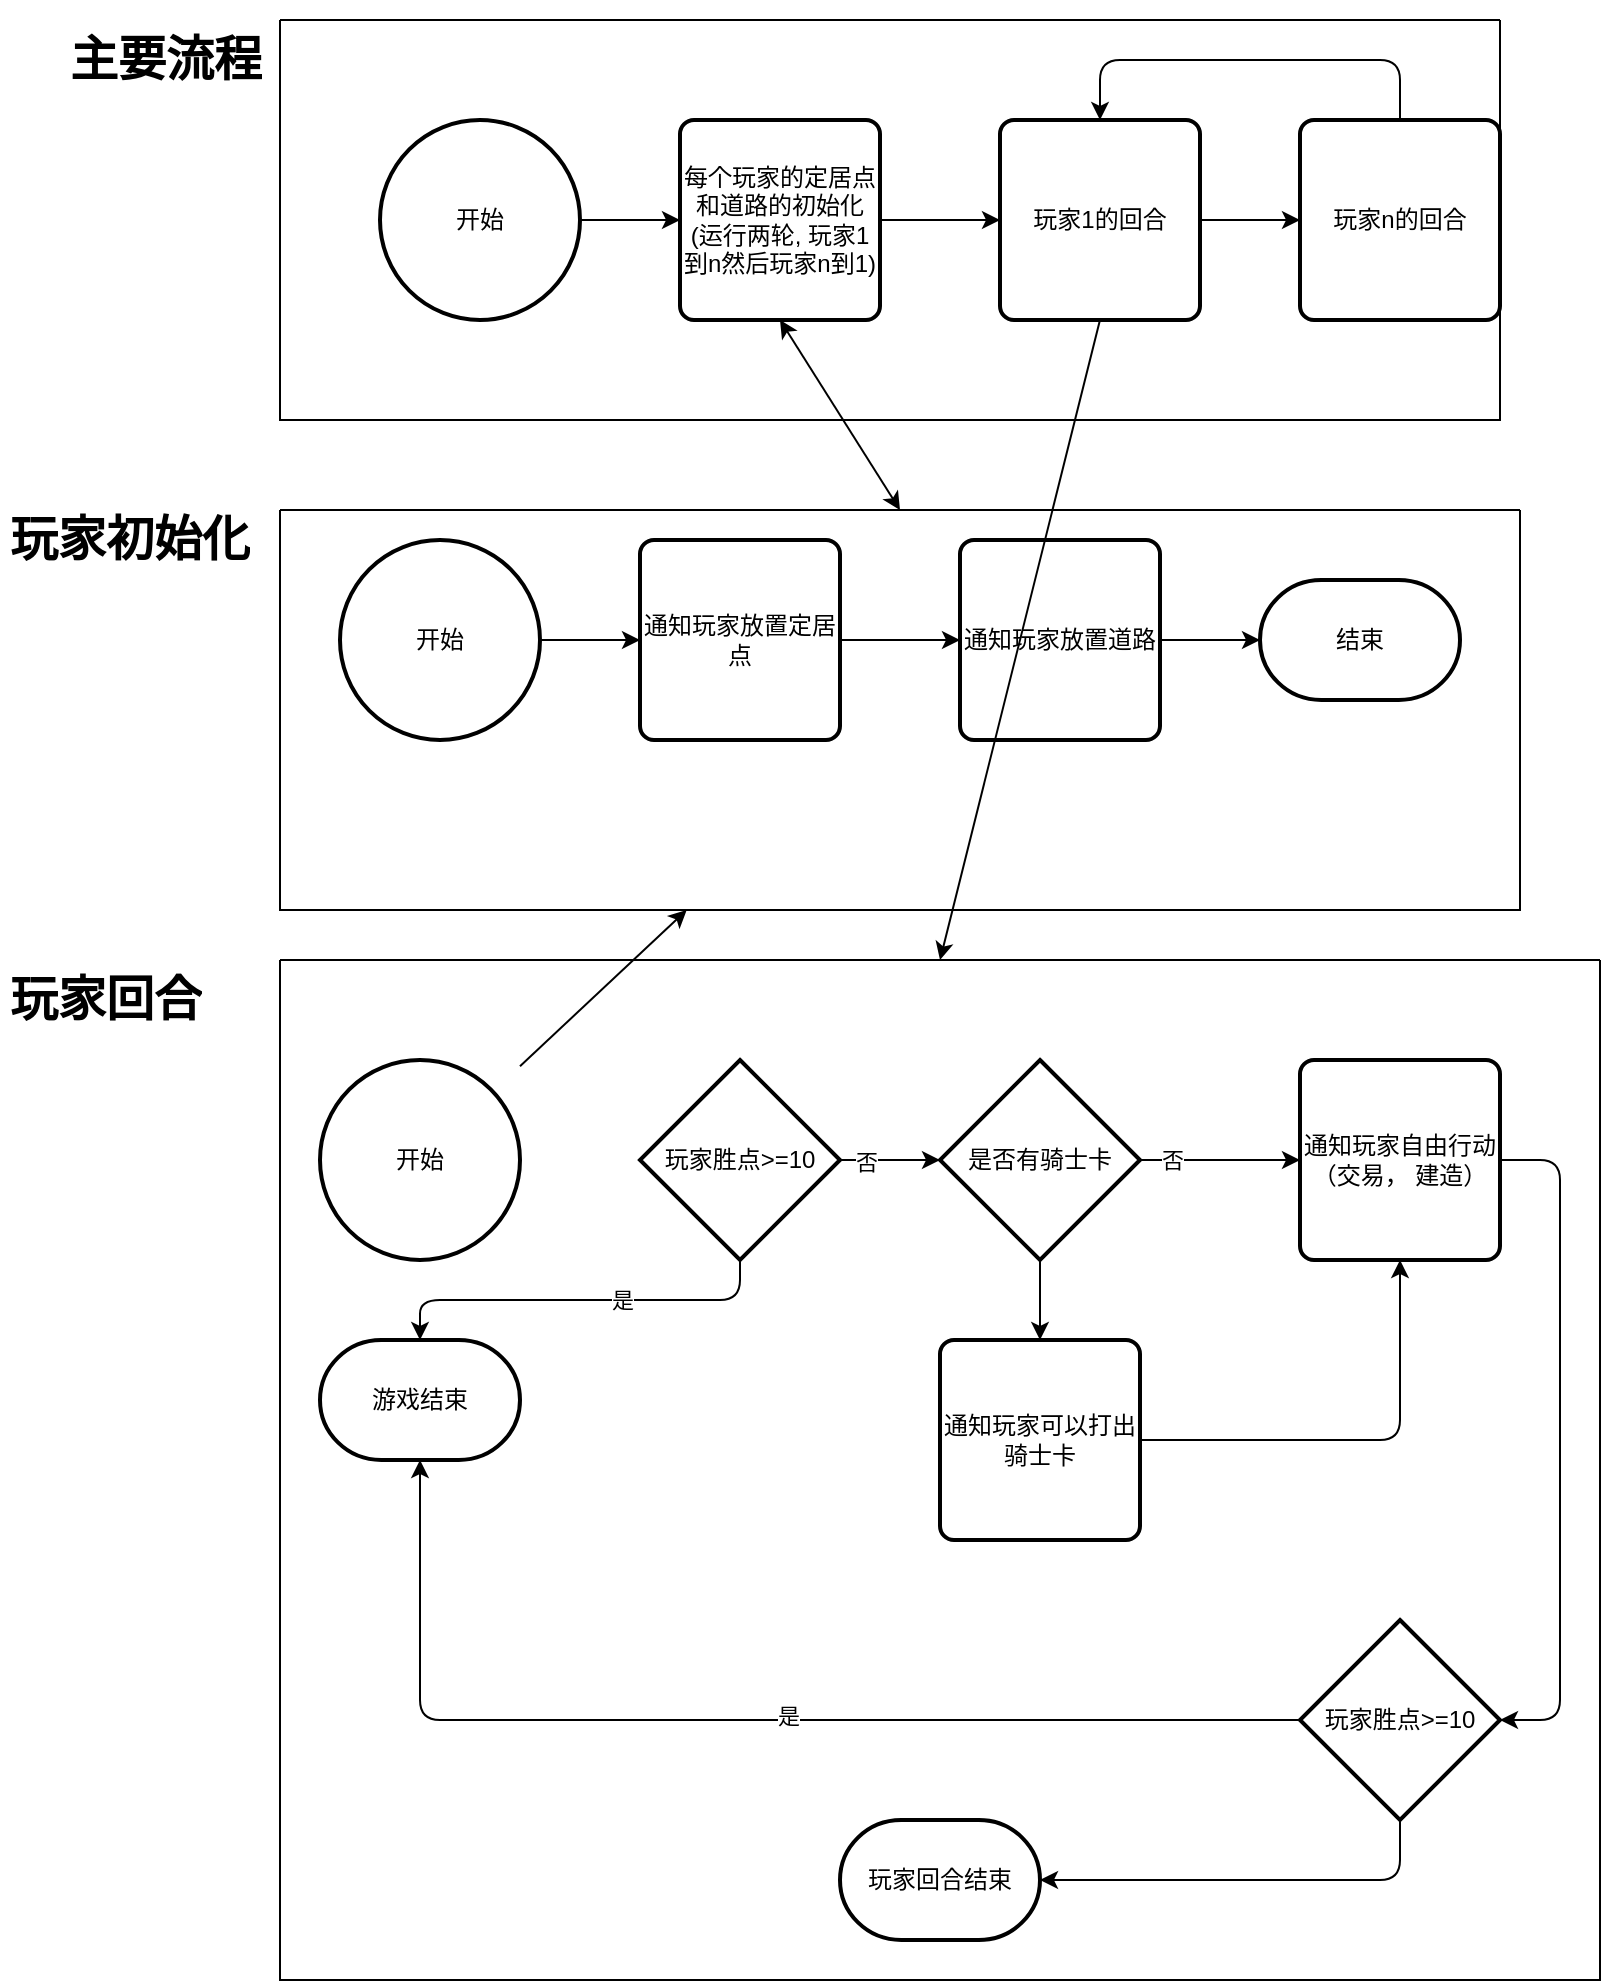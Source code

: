 <mxfile>
    <diagram id="j197bDDQUlHH8MY3ejUf" name="服务端流程">
        <mxGraphModel dx="704" dy="328" grid="1" gridSize="10" guides="1" tooltips="1" connect="1" arrows="1" fold="1" page="1" pageScale="1" pageWidth="827" pageHeight="1169" math="0" shadow="0">
            <root>
                <mxCell id="0"/>
                <mxCell id="1" parent="0"/>
                <mxCell id="27" value="&lt;h1&gt;主要流程&lt;/h1&gt;" style="text;html=1;strokeColor=none;fillColor=none;spacing=5;spacingTop=-20;whiteSpace=wrap;overflow=hidden;rounded=0;" parent="1" vertex="1">
                    <mxGeometry x="50" y="140" width="105" height="40" as="geometry"/>
                </mxCell>
                <mxCell id="28" value="" style="swimlane;startSize=0;" parent="1" vertex="1">
                    <mxGeometry x="160" y="140" width="610" height="200" as="geometry">
                        <mxRectangle x="160" y="140" width="50" height="40" as="alternateBounds"/>
                    </mxGeometry>
                </mxCell>
                <mxCell id="41" style="edgeStyle=none;html=1;exitX=1;exitY=0.5;exitDx=0;exitDy=0;" parent="28" source="33" target="40" edge="1">
                    <mxGeometry relative="1" as="geometry"/>
                </mxCell>
                <mxCell id="33" value="每个玩家的定居点和道路的初始化&lt;br&gt;(运行两轮, 玩家1到n然后玩家n到1)" style="rounded=1;whiteSpace=wrap;html=1;absoluteArcSize=1;arcSize=14;strokeWidth=2;" parent="28" vertex="1">
                    <mxGeometry x="200" y="50" width="100" height="100" as="geometry"/>
                </mxCell>
                <mxCell id="43" style="edgeStyle=none;html=1;exitX=0.5;exitY=0;exitDx=0;exitDy=0;entryX=0.5;entryY=0;entryDx=0;entryDy=0;" parent="28" source="35" target="40" edge="1">
                    <mxGeometry relative="1" as="geometry">
                        <Array as="points">
                            <mxPoint x="560" y="20"/>
                            <mxPoint x="410" y="20"/>
                        </Array>
                    </mxGeometry>
                </mxCell>
                <mxCell id="35" value="玩家n的回合" style="rounded=1;whiteSpace=wrap;html=1;absoluteArcSize=1;arcSize=14;strokeWidth=2;" parent="28" vertex="1">
                    <mxGeometry x="510" y="50" width="100" height="100" as="geometry"/>
                </mxCell>
                <mxCell id="39" style="edgeStyle=none;html=1;exitX=1;exitY=0.5;exitDx=0;exitDy=0;exitPerimeter=0;" parent="28" source="38" target="33" edge="1">
                    <mxGeometry relative="1" as="geometry"/>
                </mxCell>
                <mxCell id="38" value="开始" style="strokeWidth=2;html=1;shape=mxgraph.flowchart.start_2;whiteSpace=wrap;" parent="28" vertex="1">
                    <mxGeometry x="50" y="50" width="100" height="100" as="geometry"/>
                </mxCell>
                <mxCell id="42" style="edgeStyle=none;html=1;exitX=1;exitY=0.5;exitDx=0;exitDy=0;entryX=0;entryY=0.5;entryDx=0;entryDy=0;" parent="28" source="40" target="35" edge="1">
                    <mxGeometry relative="1" as="geometry"/>
                </mxCell>
                <mxCell id="40" value="玩家1的回合" style="rounded=1;whiteSpace=wrap;html=1;absoluteArcSize=1;arcSize=14;strokeWidth=2;" parent="28" vertex="1">
                    <mxGeometry x="360" y="50" width="100" height="100" as="geometry"/>
                </mxCell>
                <mxCell id="44" value="&lt;h1&gt;玩家初始化&lt;/h1&gt;" style="text;html=1;strokeColor=none;fillColor=none;spacing=5;spacingTop=-20;whiteSpace=wrap;overflow=hidden;rounded=0;" parent="1" vertex="1">
                    <mxGeometry x="20" y="380" width="135" height="40" as="geometry"/>
                </mxCell>
                <mxCell id="45" value="" style="swimlane;startSize=0;" parent="1" vertex="1">
                    <mxGeometry x="160" y="385" width="620" height="200" as="geometry">
                        <mxRectangle x="160" y="385" width="50" height="40" as="alternateBounds"/>
                    </mxGeometry>
                </mxCell>
                <mxCell id="52" style="edgeStyle=none;html=1;exitX=1;exitY=0.5;exitDx=0;exitDy=0;exitPerimeter=0;entryX=0;entryY=0.5;entryDx=0;entryDy=0;" parent="45" source="50" target="51" edge="1">
                    <mxGeometry relative="1" as="geometry"/>
                </mxCell>
                <mxCell id="50" value="开始" style="strokeWidth=2;html=1;shape=mxgraph.flowchart.start_2;whiteSpace=wrap;" parent="45" vertex="1">
                    <mxGeometry x="30" y="15" width="100" height="100" as="geometry"/>
                </mxCell>
                <mxCell id="54" style="edgeStyle=none;html=1;exitX=1;exitY=0.5;exitDx=0;exitDy=0;" parent="45" source="51" target="53" edge="1">
                    <mxGeometry relative="1" as="geometry"/>
                </mxCell>
                <mxCell id="51" value="通知玩家放置定居点" style="rounded=1;whiteSpace=wrap;html=1;absoluteArcSize=1;arcSize=14;strokeWidth=2;" parent="45" vertex="1">
                    <mxGeometry x="180" y="15" width="100" height="100" as="geometry"/>
                </mxCell>
                <mxCell id="64" style="edgeStyle=none;html=1;exitX=1;exitY=0.5;exitDx=0;exitDy=0;entryX=0;entryY=0.5;entryDx=0;entryDy=0;entryPerimeter=0;" parent="45" source="53" target="63" edge="1">
                    <mxGeometry relative="1" as="geometry"/>
                </mxCell>
                <mxCell id="53" value="通知玩家放置道路" style="rounded=1;whiteSpace=wrap;html=1;absoluteArcSize=1;arcSize=14;strokeWidth=2;" parent="45" vertex="1">
                    <mxGeometry x="340" y="15" width="100" height="100" as="geometry"/>
                </mxCell>
                <mxCell id="63" value="结束" style="strokeWidth=2;html=1;shape=mxgraph.flowchart.terminator;whiteSpace=wrap;" parent="45" vertex="1">
                    <mxGeometry x="490" y="35" width="100" height="60" as="geometry"/>
                </mxCell>
                <mxCell id="48" value="" style="endArrow=classic;startArrow=classic;html=1;entryX=0.5;entryY=1;entryDx=0;entryDy=0;exitX=0.5;exitY=0;exitDx=0;exitDy=0;" parent="1" source="45" target="33" edge="1">
                    <mxGeometry width="50" height="50" relative="1" as="geometry">
                        <mxPoint x="380" y="370" as="sourcePoint"/>
                        <mxPoint x="430" y="320" as="targetPoint"/>
                    </mxGeometry>
                </mxCell>
                <mxCell id="55" value="&lt;h1&gt;玩家回合&lt;/h1&gt;" style="text;html=1;strokeColor=none;fillColor=none;spacing=5;spacingTop=-20;whiteSpace=wrap;overflow=hidden;rounded=0;" parent="1" vertex="1">
                    <mxGeometry x="20" y="610" width="135" height="40" as="geometry"/>
                </mxCell>
                <mxCell id="56" value="" style="swimlane;startSize=0;" parent="1" vertex="1">
                    <mxGeometry x="160" y="610" width="660" height="510" as="geometry">
                        <mxRectangle x="160" y="610" width="50" height="40" as="alternateBounds"/>
                    </mxGeometry>
                </mxCell>
                <mxCell id="57" value="开始" style="strokeWidth=2;html=1;shape=mxgraph.flowchart.start_2;whiteSpace=wrap;" parent="56" vertex="1">
                    <mxGeometry x="20" y="50" width="100" height="100" as="geometry"/>
                </mxCell>
                <mxCell id="62" style="edgeStyle=none;html=1;entryX=0.5;entryY=0;entryDx=0;entryDy=0;entryPerimeter=0;exitX=0.5;exitY=1;exitDx=0;exitDy=0;exitPerimeter=0;" parent="56" source="59" target="61" edge="1">
                    <mxGeometry relative="1" as="geometry">
                        <Array as="points">
                            <mxPoint x="230" y="170"/>
                            <mxPoint x="70" y="170"/>
                        </Array>
                    </mxGeometry>
                </mxCell>
                <mxCell id="69" value="是" style="edgeLabel;html=1;align=center;verticalAlign=middle;resizable=0;points=[];" parent="62" vertex="1" connectable="0">
                    <mxGeometry x="-0.208" relative="1" as="geometry">
                        <mxPoint as="offset"/>
                    </mxGeometry>
                </mxCell>
                <mxCell id="67" style="edgeStyle=none;html=1;exitX=1;exitY=0.5;exitDx=0;exitDy=0;exitPerimeter=0;entryX=0;entryY=0.5;entryDx=0;entryDy=0;entryPerimeter=0;" parent="56" source="59" target="66" edge="1">
                    <mxGeometry relative="1" as="geometry"/>
                </mxCell>
                <mxCell id="70" value="否" style="edgeLabel;html=1;align=center;verticalAlign=middle;resizable=0;points=[];" parent="67" vertex="1" connectable="0">
                    <mxGeometry x="-0.472" y="-1" relative="1" as="geometry">
                        <mxPoint as="offset"/>
                    </mxGeometry>
                </mxCell>
                <mxCell id="59" value="玩家胜点&amp;gt;=10" style="strokeWidth=2;html=1;shape=mxgraph.flowchart.decision;whiteSpace=wrap;" parent="56" vertex="1">
                    <mxGeometry x="180" y="50" width="100" height="100" as="geometry"/>
                </mxCell>
                <mxCell id="61" value="游戏结束" style="strokeWidth=2;html=1;shape=mxgraph.flowchart.terminator;whiteSpace=wrap;" parent="56" vertex="1">
                    <mxGeometry x="20" y="190" width="100" height="60" as="geometry"/>
                </mxCell>
                <mxCell id="74" style="edgeStyle=none;html=1;entryX=0;entryY=0.5;entryDx=0;entryDy=0;" parent="56" source="66" target="82" edge="1">
                    <mxGeometry relative="1" as="geometry">
                        <mxPoint x="490" y="100" as="targetPoint"/>
                    </mxGeometry>
                </mxCell>
                <mxCell id="76" value="否" style="edgeLabel;html=1;align=center;verticalAlign=middle;resizable=0;points=[];" parent="74" vertex="1" connectable="0">
                    <mxGeometry x="-0.61" relative="1" as="geometry">
                        <mxPoint as="offset"/>
                    </mxGeometry>
                </mxCell>
                <mxCell id="78" style="edgeStyle=none;html=1;entryX=0.5;entryY=0;entryDx=0;entryDy=0;" parent="56" source="66" target="77" edge="1">
                    <mxGeometry relative="1" as="geometry"/>
                </mxCell>
                <mxCell id="66" value="是否有骑士卡" style="strokeWidth=2;html=1;shape=mxgraph.flowchart.decision;whiteSpace=wrap;" parent="56" vertex="1">
                    <mxGeometry x="330" y="50" width="100" height="100" as="geometry"/>
                </mxCell>
                <mxCell id="79" style="edgeStyle=none;html=1;entryX=0.5;entryY=1;entryDx=0;entryDy=0;" parent="56" source="77" target="82" edge="1">
                    <mxGeometry relative="1" as="geometry">
                        <mxPoint x="510" y="100" as="targetPoint"/>
                        <Array as="points">
                            <mxPoint x="560" y="240"/>
                        </Array>
                    </mxGeometry>
                </mxCell>
                <mxCell id="77" value="通知玩家可以打出骑士卡" style="rounded=1;whiteSpace=wrap;html=1;absoluteArcSize=1;arcSize=14;strokeWidth=2;" parent="56" vertex="1">
                    <mxGeometry x="330" y="190" width="100" height="100" as="geometry"/>
                </mxCell>
                <mxCell id="85" style="edgeStyle=none;html=1;exitX=1;exitY=0.5;exitDx=0;exitDy=0;entryX=1;entryY=0.5;entryDx=0;entryDy=0;entryPerimeter=0;" parent="56" source="82" target="84" edge="1">
                    <mxGeometry relative="1" as="geometry">
                        <Array as="points">
                            <mxPoint x="640" y="100"/>
                            <mxPoint x="640" y="240"/>
                            <mxPoint x="640" y="380"/>
                        </Array>
                    </mxGeometry>
                </mxCell>
                <mxCell id="82" value="通知玩家自由行动&lt;br&gt;（交易， 建造）" style="rounded=1;whiteSpace=wrap;html=1;absoluteArcSize=1;arcSize=14;strokeWidth=2;" parent="56" vertex="1">
                    <mxGeometry x="510" y="50" width="100" height="100" as="geometry"/>
                </mxCell>
                <mxCell id="86" style="edgeStyle=none;html=1;exitX=0;exitY=0.5;exitDx=0;exitDy=0;exitPerimeter=0;entryX=0.5;entryY=1;entryDx=0;entryDy=0;entryPerimeter=0;" parent="56" source="84" target="61" edge="1">
                    <mxGeometry relative="1" as="geometry">
                        <Array as="points">
                            <mxPoint x="70" y="380"/>
                        </Array>
                    </mxGeometry>
                </mxCell>
                <mxCell id="87" value="是" style="edgeLabel;html=1;align=center;verticalAlign=middle;resizable=0;points=[];" parent="86" vertex="1" connectable="0">
                    <mxGeometry x="-0.106" y="-2" relative="1" as="geometry">
                        <mxPoint x="-1" as="offset"/>
                    </mxGeometry>
                </mxCell>
                <mxCell id="89" style="edgeStyle=none;html=1;entryX=1;entryY=0.5;entryDx=0;entryDy=0;entryPerimeter=0;" parent="56" source="84" target="88" edge="1">
                    <mxGeometry relative="1" as="geometry">
                        <Array as="points">
                            <mxPoint x="560" y="460"/>
                        </Array>
                    </mxGeometry>
                </mxCell>
                <mxCell id="84" value="玩家胜点&amp;gt;=10" style="strokeWidth=2;html=1;shape=mxgraph.flowchart.decision;whiteSpace=wrap;" parent="56" vertex="1">
                    <mxGeometry x="510" y="330" width="100" height="100" as="geometry"/>
                </mxCell>
                <mxCell id="88" value="玩家回合结束" style="strokeWidth=2;html=1;shape=mxgraph.flowchart.terminator;whiteSpace=wrap;" parent="56" vertex="1">
                    <mxGeometry x="280" y="430" width="100" height="60" as="geometry"/>
                </mxCell>
                <mxCell id="65" style="edgeStyle=none;html=1;exitX=0.5;exitY=1;exitDx=0;exitDy=0;entryX=0.5;entryY=0;entryDx=0;entryDy=0;" parent="1" source="40" target="56" edge="1">
                    <mxGeometry relative="1" as="geometry"/>
                </mxCell>
                <mxCell id="60" style="edgeStyle=none;html=1;" parent="1" source="57" target="45" edge="1">
                    <mxGeometry relative="1" as="geometry"/>
                </mxCell>
            </root>
        </mxGraphModel>
    </diagram>
    <diagram id="2wfHwG8VKm7meQdzHb-h" name="服务端状态机">
        <mxGraphModel dx="704" dy="328" grid="1" gridSize="10" guides="1" tooltips="1" connect="1" arrows="1" fold="1" page="1" pageScale="1" pageWidth="827" pageHeight="1169" math="0" shadow="0">
            <root>
                <mxCell id="7Dl9o-xgZ-vxcTdd5YCx-0"/>
                <mxCell id="7Dl9o-xgZ-vxcTdd5YCx-1" parent="7Dl9o-xgZ-vxcTdd5YCx-0"/>
                <mxCell id="wpeNkzk40neIxbd5Myv8-13" style="edgeStyle=none;html=1;entryX=0.5;entryY=0;entryDx=0;entryDy=0;fontFamily=Helvetica;fontSize=12;fontColor=default;exitX=0.5;exitY=1;exitDx=0;exitDy=0;" parent="7Dl9o-xgZ-vxcTdd5YCx-1" source="tfVXoMXpDQg7NK5IXGp2-5" target="wpeNkzk40neIxbd5Myv8-8" edge="1">
                    <mxGeometry relative="1" as="geometry">
                        <mxPoint x="150" y="210" as="sourcePoint"/>
                    </mxGeometry>
                </mxCell>
                <mxCell id="wpeNkzk40neIxbd5Myv8-10" style="edgeStyle=none;html=1;exitX=1;exitY=0.5;exitDx=0;exitDy=0;fontFamily=Helvetica;fontSize=12;fontColor=default;" parent="7Dl9o-xgZ-vxcTdd5YCx-1" source="wpeNkzk40neIxbd5Myv8-8" edge="1">
                    <mxGeometry relative="1" as="geometry">
                        <mxPoint x="360" y="305" as="targetPoint"/>
                    </mxGeometry>
                </mxCell>
                <mxCell id="tfVXoMXpDQg7NK5IXGp2-0" value="所有玩家就绪" style="edgeLabel;html=1;align=center;verticalAlign=middle;resizable=0;points=[];fontSize=12;fontFamily=Helvetica;fontColor=default;" parent="wpeNkzk40neIxbd5Myv8-10" vertex="1" connectable="0">
                    <mxGeometry x="-0.376" y="-1" relative="1" as="geometry">
                        <mxPoint x="16" y="-1" as="offset"/>
                    </mxGeometry>
                </mxCell>
                <mxCell id="wpeNkzk40neIxbd5Myv8-8" value="初始状态" style="html=1;align=center;verticalAlign=top;rounded=1;absoluteArcSize=1;arcSize=10;dashed=0;fontFamily=Helvetica;fontSize=12;" parent="7Dl9o-xgZ-vxcTdd5YCx-1" vertex="1">
                    <mxGeometry x="80" y="285" width="140" height="40" as="geometry"/>
                </mxCell>
                <mxCell id="tfVXoMXpDQg7NK5IXGp2-16" value="" style="edgeStyle=none;html=1;fontFamily=Helvetica;fontSize=12;fontColor=default;entryX=0.5;entryY=0;entryDx=0;entryDy=0;exitX=0.5;exitY=1;exitDx=0;exitDy=0;" parent="7Dl9o-xgZ-vxcTdd5YCx-1" source="wpeNkzk40neIxbd5Myv8-12" target="tfVXoMXpDQg7NK5IXGp2-15" edge="1">
                    <mxGeometry relative="1" as="geometry"/>
                </mxCell>
                <mxCell id="tfVXoMXpDQg7NK5IXGp2-18" value="所有玩家放置完成" style="edgeLabel;html=1;align=center;verticalAlign=middle;resizable=0;points=[];fontSize=12;fontFamily=Helvetica;fontColor=default;" parent="tfVXoMXpDQg7NK5IXGp2-16" vertex="1" connectable="0">
                    <mxGeometry x="-0.423" relative="1" as="geometry">
                        <mxPoint x="-14" y="8" as="offset"/>
                    </mxGeometry>
                </mxCell>
                <mxCell id="wpeNkzk40neIxbd5Myv8-12" value="设置初始位置" style="shape=umlState;rounded=1;verticalAlign=top;spacingTop=5;umlStateSymbol=collapseState;absoluteArcSize=1;arcSize=10;fontFamily=Helvetica;fontSize=12;" parent="7Dl9o-xgZ-vxcTdd5YCx-1" vertex="1">
                    <mxGeometry x="360" y="275" width="330" height="255" as="geometry"/>
                </mxCell>
                <mxCell id="tfVXoMXpDQg7NK5IXGp2-3" style="edgeStyle=none;html=1;fontFamily=Helvetica;fontSize=12;fontColor=default;" parent="7Dl9o-xgZ-vxcTdd5YCx-1" source="tfVXoMXpDQg7NK5IXGp2-1" target="tfVXoMXpDQg7NK5IXGp2-2" edge="1">
                    <mxGeometry relative="1" as="geometry"/>
                </mxCell>
                <mxCell id="tfVXoMXpDQg7NK5IXGp2-1" value="玩家1放置" style="html=1;align=center;verticalAlign=top;rounded=1;absoluteArcSize=1;arcSize=10;dashed=0;fontFamily=Helvetica;fontSize=12;" parent="7Dl9o-xgZ-vxcTdd5YCx-1" vertex="1">
                    <mxGeometry x="370" y="340" width="140" height="40" as="geometry"/>
                </mxCell>
                <mxCell id="tfVXoMXpDQg7NK5IXGp2-7" value="" style="edgeStyle=none;html=1;fontFamily=Helvetica;fontSize=12;fontColor=default;" parent="7Dl9o-xgZ-vxcTdd5YCx-1" source="tfVXoMXpDQg7NK5IXGp2-2" target="tfVXoMXpDQg7NK5IXGp2-6" edge="1">
                    <mxGeometry relative="1" as="geometry"/>
                </mxCell>
                <mxCell id="tfVXoMXpDQg7NK5IXGp2-14" value="玩家放置完毕" style="edgeLabel;html=1;align=center;verticalAlign=middle;resizable=0;points=[];fontSize=12;fontFamily=Helvetica;fontColor=default;" parent="tfVXoMXpDQg7NK5IXGp2-7" vertex="1" connectable="0">
                    <mxGeometry x="-0.509" y="2" relative="1" as="geometry">
                        <mxPoint y="1" as="offset"/>
                    </mxGeometry>
                </mxCell>
                <mxCell id="tfVXoMXpDQg7NK5IXGp2-2" value="玩家n放置" style="html=1;align=center;verticalAlign=top;rounded=1;absoluteArcSize=1;arcSize=10;dashed=0;fontFamily=Helvetica;fontSize=12;" parent="7Dl9o-xgZ-vxcTdd5YCx-1" vertex="1">
                    <mxGeometry x="540" y="340" width="140" height="40" as="geometry"/>
                </mxCell>
                <mxCell id="tfVXoMXpDQg7NK5IXGp2-5" value="" style="ellipse;fontFamily=Helvetica;fontSize=12;" parent="7Dl9o-xgZ-vxcTdd5YCx-1" vertex="1">
                    <mxGeometry x="135" y="195" width="30" height="30" as="geometry"/>
                </mxCell>
                <mxCell id="tfVXoMXpDQg7NK5IXGp2-9" value="" style="edgeStyle=none;html=1;fontFamily=Helvetica;fontSize=12;fontColor=default;" parent="7Dl9o-xgZ-vxcTdd5YCx-1" source="tfVXoMXpDQg7NK5IXGp2-6" target="tfVXoMXpDQg7NK5IXGp2-8" edge="1">
                    <mxGeometry relative="1" as="geometry"/>
                </mxCell>
                <mxCell id="tfVXoMXpDQg7NK5IXGp2-6" value="玩家n放置" style="html=1;align=center;verticalAlign=top;rounded=1;absoluteArcSize=1;arcSize=10;dashed=0;fontFamily=Helvetica;fontSize=12;" parent="7Dl9o-xgZ-vxcTdd5YCx-1" vertex="1">
                    <mxGeometry x="540" y="430" width="140" height="40" as="geometry"/>
                </mxCell>
                <mxCell id="tfVXoMXpDQg7NK5IXGp2-8" value="玩家1放置" style="html=1;align=center;verticalAlign=top;rounded=1;absoluteArcSize=1;arcSize=10;dashed=0;fontFamily=Helvetica;fontSize=12;" parent="7Dl9o-xgZ-vxcTdd5YCx-1" vertex="1">
                    <mxGeometry x="370" y="430" width="140" height="40" as="geometry"/>
                </mxCell>
                <mxCell id="tfVXoMXpDQg7NK5IXGp2-11" value="" style="edgeStyle=none;html=1;fontFamily=Helvetica;fontSize=12;fontColor=default;" parent="7Dl9o-xgZ-vxcTdd5YCx-1" source="tfVXoMXpDQg7NK5IXGp2-10" edge="1">
                    <mxGeometry relative="1" as="geometry">
                        <mxPoint x="440" y="340" as="targetPoint"/>
                    </mxGeometry>
                </mxCell>
                <mxCell id="tfVXoMXpDQg7NK5IXGp2-10" value="" style="ellipse;fontFamily=Helvetica;fontSize=12;" parent="7Dl9o-xgZ-vxcTdd5YCx-1" vertex="1">
                    <mxGeometry x="425" y="285" width="30" height="30" as="geometry"/>
                </mxCell>
                <mxCell id="tfVXoMXpDQg7NK5IXGp2-15" value="" style="shape=umlState;rounded=1;verticalAlign=top;spacingTop=5;umlStateSymbol=collapseState;absoluteArcSize=1;arcSize=10;fontFamily=Helvetica;fontSize=12;" parent="7Dl9o-xgZ-vxcTdd5YCx-1" vertex="1">
                    <mxGeometry x="129.28" y="690" width="650" height="360" as="geometry"/>
                </mxCell>
                <mxCell id="tfVXoMXpDQg7NK5IXGp2-19" value="游戏结束" style="html=1;align=center;verticalAlign=top;rounded=1;absoluteArcSize=1;arcSize=10;dashed=0;fontFamily=Helvetica;fontSize=12;" parent="7Dl9o-xgZ-vxcTdd5YCx-1" vertex="1">
                    <mxGeometry x="40" y="510" width="140" height="40" as="geometry"/>
                </mxCell>
                <mxCell id="tfVXoMXpDQg7NK5IXGp2-21" value="" style="edgeStyle=none;html=1;fontFamily=Helvetica;fontSize=12;fontColor=default;" parent="7Dl9o-xgZ-vxcTdd5YCx-1" source="tfVXoMXpDQg7NK5IXGp2-20" target="tfVXoMXpDQg7NK5IXGp2-19" edge="1">
                    <mxGeometry relative="1" as="geometry"/>
                </mxCell>
                <mxCell id="tfVXoMXpDQg7NK5IXGp2-20" value="" style="ellipse;html=1;shape=endState;fontFamily=Helvetica;fontSize=12;" parent="7Dl9o-xgZ-vxcTdd5YCx-1" vertex="1">
                    <mxGeometry x="95" y="430" width="30" height="30" as="geometry"/>
                </mxCell>
                <mxCell id="tfVXoMXpDQg7NK5IXGp2-44" style="edgeStyle=none;html=1;exitX=1;exitY=0.3;exitDx=0;exitDy=0;entryX=0.009;entryY=0.113;entryDx=0;entryDy=0;fontFamily=Helvetica;fontSize=12;fontColor=default;entryPerimeter=0;" parent="7Dl9o-xgZ-vxcTdd5YCx-1" source="tfVXoMXpDQg7NK5IXGp2-22" target="tfVXoMXpDQg7NK5IXGp2-43" edge="1">
                    <mxGeometry relative="1" as="geometry"/>
                </mxCell>
                <mxCell id="tfVXoMXpDQg7NK5IXGp2-49" value="玩家回合结束" style="edgeLabel;html=1;align=center;verticalAlign=middle;resizable=0;points=[];fontSize=12;fontFamily=Helvetica;fontColor=default;" parent="tfVXoMXpDQg7NK5IXGp2-44" vertex="1" connectable="0">
                    <mxGeometry x="-0.31" y="1" relative="1" as="geometry">
                        <mxPoint x="25" y="-1" as="offset"/>
                    </mxGeometry>
                </mxCell>
                <mxCell id="tfVXoMXpDQg7NK5IXGp2-22" value="玩家1回合" style="shape=umlState;rounded=1;verticalAlign=top;spacingTop=5;umlStateSymbol=collapseState;absoluteArcSize=1;arcSize=10;fontFamily=Helvetica;fontSize=12;" parent="7Dl9o-xgZ-vxcTdd5YCx-1" vertex="1">
                    <mxGeometry x="149.28" y="760" width="330" height="255" as="geometry"/>
                </mxCell>
                <mxCell id="tfVXoMXpDQg7NK5IXGp2-24" value="" style="edgeStyle=none;html=1;fontFamily=Helvetica;fontSize=12;fontColor=default;entryX=0.5;entryY=0;entryDx=0;entryDy=0;" parent="7Dl9o-xgZ-vxcTdd5YCx-1" source="tfVXoMXpDQg7NK5IXGp2-23" target="tfVXoMXpDQg7NK5IXGp2-22" edge="1">
                    <mxGeometry relative="1" as="geometry"/>
                </mxCell>
                <mxCell id="tfVXoMXpDQg7NK5IXGp2-23" value="" style="ellipse;fontFamily=Helvetica;fontSize=12;" parent="7Dl9o-xgZ-vxcTdd5YCx-1" vertex="1">
                    <mxGeometry x="299.28" y="700" width="30" height="30" as="geometry"/>
                </mxCell>
                <mxCell id="tfVXoMXpDQg7NK5IXGp2-27" style="edgeStyle=none;html=1;entryX=1;entryY=0.5;entryDx=0;entryDy=0;fontFamily=Helvetica;fontSize=12;fontColor=default;" parent="7Dl9o-xgZ-vxcTdd5YCx-1" source="tfVXoMXpDQg7NK5IXGp2-26" target="tfVXoMXpDQg7NK5IXGp2-19" edge="1">
                    <mxGeometry relative="1" as="geometry"/>
                </mxCell>
                <mxCell id="tfVXoMXpDQg7NK5IXGp2-28" value="大于9点" style="edgeLabel;html=1;align=center;verticalAlign=middle;resizable=0;points=[];fontSize=12;fontFamily=Helvetica;fontColor=default;" parent="tfVXoMXpDQg7NK5IXGp2-27" vertex="1" connectable="0">
                    <mxGeometry x="0.259" y="-5" relative="1" as="geometry">
                        <mxPoint x="10" y="-5" as="offset"/>
                    </mxGeometry>
                </mxCell>
                <mxCell id="tfVXoMXpDQg7NK5IXGp2-30" value="" style="edgeStyle=none;html=1;fontFamily=Helvetica;fontSize=12;fontColor=default;" parent="7Dl9o-xgZ-vxcTdd5YCx-1" source="tfVXoMXpDQg7NK5IXGp2-26" target="tfVXoMXpDQg7NK5IXGp2-29" edge="1">
                    <mxGeometry relative="1" as="geometry"/>
                </mxCell>
                <mxCell id="tfVXoMXpDQg7NK5IXGp2-26" value="检查点数" style="html=1;align=center;verticalAlign=top;rounded=1;absoluteArcSize=1;arcSize=10;dashed=0;fontFamily=Helvetica;fontSize=12;" parent="7Dl9o-xgZ-vxcTdd5YCx-1" vertex="1">
                    <mxGeometry x="169.28" y="800" width="70" height="40" as="geometry"/>
                </mxCell>
                <mxCell id="tfVXoMXpDQg7NK5IXGp2-33" value="" style="edgeStyle=none;html=1;fontFamily=Helvetica;fontSize=12;fontColor=default;" parent="7Dl9o-xgZ-vxcTdd5YCx-1" source="tfVXoMXpDQg7NK5IXGp2-29" target="tfVXoMXpDQg7NK5IXGp2-32" edge="1">
                    <mxGeometry relative="1" as="geometry"/>
                </mxCell>
                <mxCell id="tfVXoMXpDQg7NK5IXGp2-29" value="特殊出卡" style="html=1;align=center;verticalAlign=top;rounded=1;absoluteArcSize=1;arcSize=10;dashed=0;fontFamily=Helvetica;fontSize=12;" parent="7Dl9o-xgZ-vxcTdd5YCx-1" vertex="1">
                    <mxGeometry x="309.28" y="800" width="70" height="40" as="geometry"/>
                </mxCell>
                <mxCell id="tfVXoMXpDQg7NK5IXGp2-35" value="" style="edgeStyle=none;html=1;fontFamily=Helvetica;fontSize=12;fontColor=default;" parent="7Dl9o-xgZ-vxcTdd5YCx-1" source="tfVXoMXpDQg7NK5IXGp2-32" target="tfVXoMXpDQg7NK5IXGp2-34" edge="1">
                    <mxGeometry relative="1" as="geometry"/>
                </mxCell>
                <mxCell id="tfVXoMXpDQg7NK5IXGp2-32" value="投掷骰子" style="html=1;align=center;verticalAlign=top;rounded=1;absoluteArcSize=1;arcSize=10;dashed=0;fontFamily=Helvetica;fontSize=12;" parent="7Dl9o-xgZ-vxcTdd5YCx-1" vertex="1">
                    <mxGeometry x="309.28" y="880" width="70" height="40" as="geometry"/>
                </mxCell>
                <mxCell id="tfVXoMXpDQg7NK5IXGp2-37" value="" style="edgeStyle=none;html=1;fontFamily=Helvetica;fontSize=12;fontColor=default;" parent="7Dl9o-xgZ-vxcTdd5YCx-1" source="tfVXoMXpDQg7NK5IXGp2-34" target="tfVXoMXpDQg7NK5IXGp2-36" edge="1">
                    <mxGeometry relative="1" as="geometry"/>
                </mxCell>
                <mxCell id="tfVXoMXpDQg7NK5IXGp2-46" style="edgeStyle=none;html=1;exitX=0;exitY=0.5;exitDx=0;exitDy=0;fontFamily=Helvetica;fontSize=12;fontColor=default;entryX=1;entryY=0.5;entryDx=0;entryDy=0;" parent="7Dl9o-xgZ-vxcTdd5YCx-1" source="tfVXoMXpDQg7NK5IXGp2-34" target="tfVXoMXpDQg7NK5IXGp2-19" edge="1">
                    <mxGeometry relative="1" as="geometry">
                        <mxPoint x="270" y="860" as="targetPoint"/>
                    </mxGeometry>
                </mxCell>
                <mxCell id="tfVXoMXpDQg7NK5IXGp2-34" value="自由阶段" style="html=1;align=center;verticalAlign=top;rounded=1;absoluteArcSize=1;arcSize=10;dashed=0;fontFamily=Helvetica;fontSize=12;" parent="7Dl9o-xgZ-vxcTdd5YCx-1" vertex="1">
                    <mxGeometry x="169.28" y="880" width="70" height="40" as="geometry"/>
                </mxCell>
                <mxCell id="tfVXoMXpDQg7NK5IXGp2-36" value="结束" style="html=1;align=center;verticalAlign=top;rounded=1;absoluteArcSize=1;arcSize=10;dashed=0;fontFamily=Helvetica;fontSize=12;" parent="7Dl9o-xgZ-vxcTdd5YCx-1" vertex="1">
                    <mxGeometry x="169.28" y="960" width="70" height="40" as="geometry"/>
                </mxCell>
                <mxCell id="tfVXoMXpDQg7NK5IXGp2-40" value="" style="edgeStyle=none;html=1;fontFamily=Helvetica;fontSize=12;fontColor=default;" parent="7Dl9o-xgZ-vxcTdd5YCx-1" source="tfVXoMXpDQg7NK5IXGp2-38" target="tfVXoMXpDQg7NK5IXGp2-36" edge="1">
                    <mxGeometry relative="1" as="geometry"/>
                </mxCell>
                <mxCell id="tfVXoMXpDQg7NK5IXGp2-38" value="" style="ellipse;html=1;shape=endState;fontFamily=Helvetica;fontSize=12;" parent="7Dl9o-xgZ-vxcTdd5YCx-1" vertex="1">
                    <mxGeometry x="309.28" y="965" width="30" height="30" as="geometry"/>
                </mxCell>
                <mxCell id="tfVXoMXpDQg7NK5IXGp2-42" value="" style="edgeStyle=none;html=1;fontFamily=Helvetica;fontSize=12;fontColor=default;" parent="7Dl9o-xgZ-vxcTdd5YCx-1" source="tfVXoMXpDQg7NK5IXGp2-41" target="tfVXoMXpDQg7NK5IXGp2-8" edge="1">
                    <mxGeometry relative="1" as="geometry"/>
                </mxCell>
                <mxCell id="tfVXoMXpDQg7NK5IXGp2-41" value="" style="ellipse;html=1;shape=endState;fontFamily=Helvetica;fontSize=12;" parent="7Dl9o-xgZ-vxcTdd5YCx-1" vertex="1">
                    <mxGeometry x="425" y="490" width="30" height="30" as="geometry"/>
                </mxCell>
                <mxCell id="tfVXoMXpDQg7NK5IXGp2-45" style="edgeStyle=none;html=1;exitX=0.006;exitY=0.964;exitDx=0;exitDy=0;entryX=1;entryY=0.5;entryDx=0;entryDy=0;fontFamily=Helvetica;fontSize=12;fontColor=default;exitPerimeter=0;" parent="7Dl9o-xgZ-vxcTdd5YCx-1" source="tfVXoMXpDQg7NK5IXGp2-43" target="tfVXoMXpDQg7NK5IXGp2-22" edge="1">
                    <mxGeometry relative="1" as="geometry"/>
                </mxCell>
                <mxCell id="tfVXoMXpDQg7NK5IXGp2-43" value="玩家n回合" style="shape=umlState;rounded=1;verticalAlign=top;spacingTop=5;umlStateSymbol=collapseState;absoluteArcSize=1;arcSize=10;fontFamily=Helvetica;fontSize=12;" parent="7Dl9o-xgZ-vxcTdd5YCx-1" vertex="1">
                    <mxGeometry x="619.28" y="830" width="140" height="60" as="geometry"/>
                </mxCell>
                <mxCell id="tfVXoMXpDQg7NK5IXGp2-47" value="大于9点" style="edgeLabel;html=1;align=center;verticalAlign=middle;resizable=0;points=[];fontSize=12;fontFamily=Helvetica;fontColor=default;" parent="7Dl9o-xgZ-vxcTdd5YCx-1" vertex="1" connectable="0">
                    <mxGeometry x="100.722" y="919.997" as="geometry"/>
                </mxCell>
                <mxCell id="tfVXoMXpDQg7NK5IXGp2-50" value="玩家回合结束" style="edgeLabel;html=1;align=center;verticalAlign=middle;resizable=0;points=[];fontSize=12;fontFamily=Helvetica;fontColor=default;" parent="7Dl9o-xgZ-vxcTdd5YCx-1" vertex="1" connectable="0">
                    <mxGeometry x="549.279" y="887.502" as="geometry"/>
                </mxCell>
            </root>
        </mxGraphModel>
    </diagram>
</mxfile>